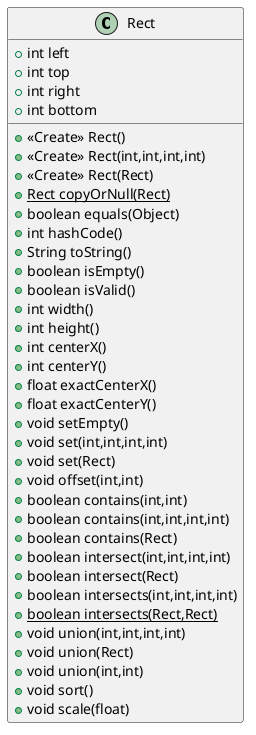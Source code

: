 @startuml
class Rect {
+ int left
+ int top
+ int right
+ int bottom
+ <<Create>> Rect()
+ <<Create>> Rect(int,int,int,int)
+ <<Create>> Rect(Rect)
+ {static} Rect copyOrNull(Rect)
+ boolean equals(Object)
+ int hashCode()
+ String toString()
+ boolean isEmpty()
+ boolean isValid()
+ int width()
+ int height()
+ int centerX()
+ int centerY()
+ float exactCenterX()
+ float exactCenterY()
+ void setEmpty()
+ void set(int,int,int,int)
+ void set(Rect)
+ void offset(int,int)
+ boolean contains(int,int)
+ boolean contains(int,int,int,int)
+ boolean contains(Rect)
+ boolean intersect(int,int,int,int)
+ boolean intersect(Rect)
+ boolean intersects(int,int,int,int)
+ {static} boolean intersects(Rect,Rect)
+ void union(int,int,int,int)
+ void union(Rect)
+ void union(int,int)
+ void sort()
+ void scale(float)
}
@enduml